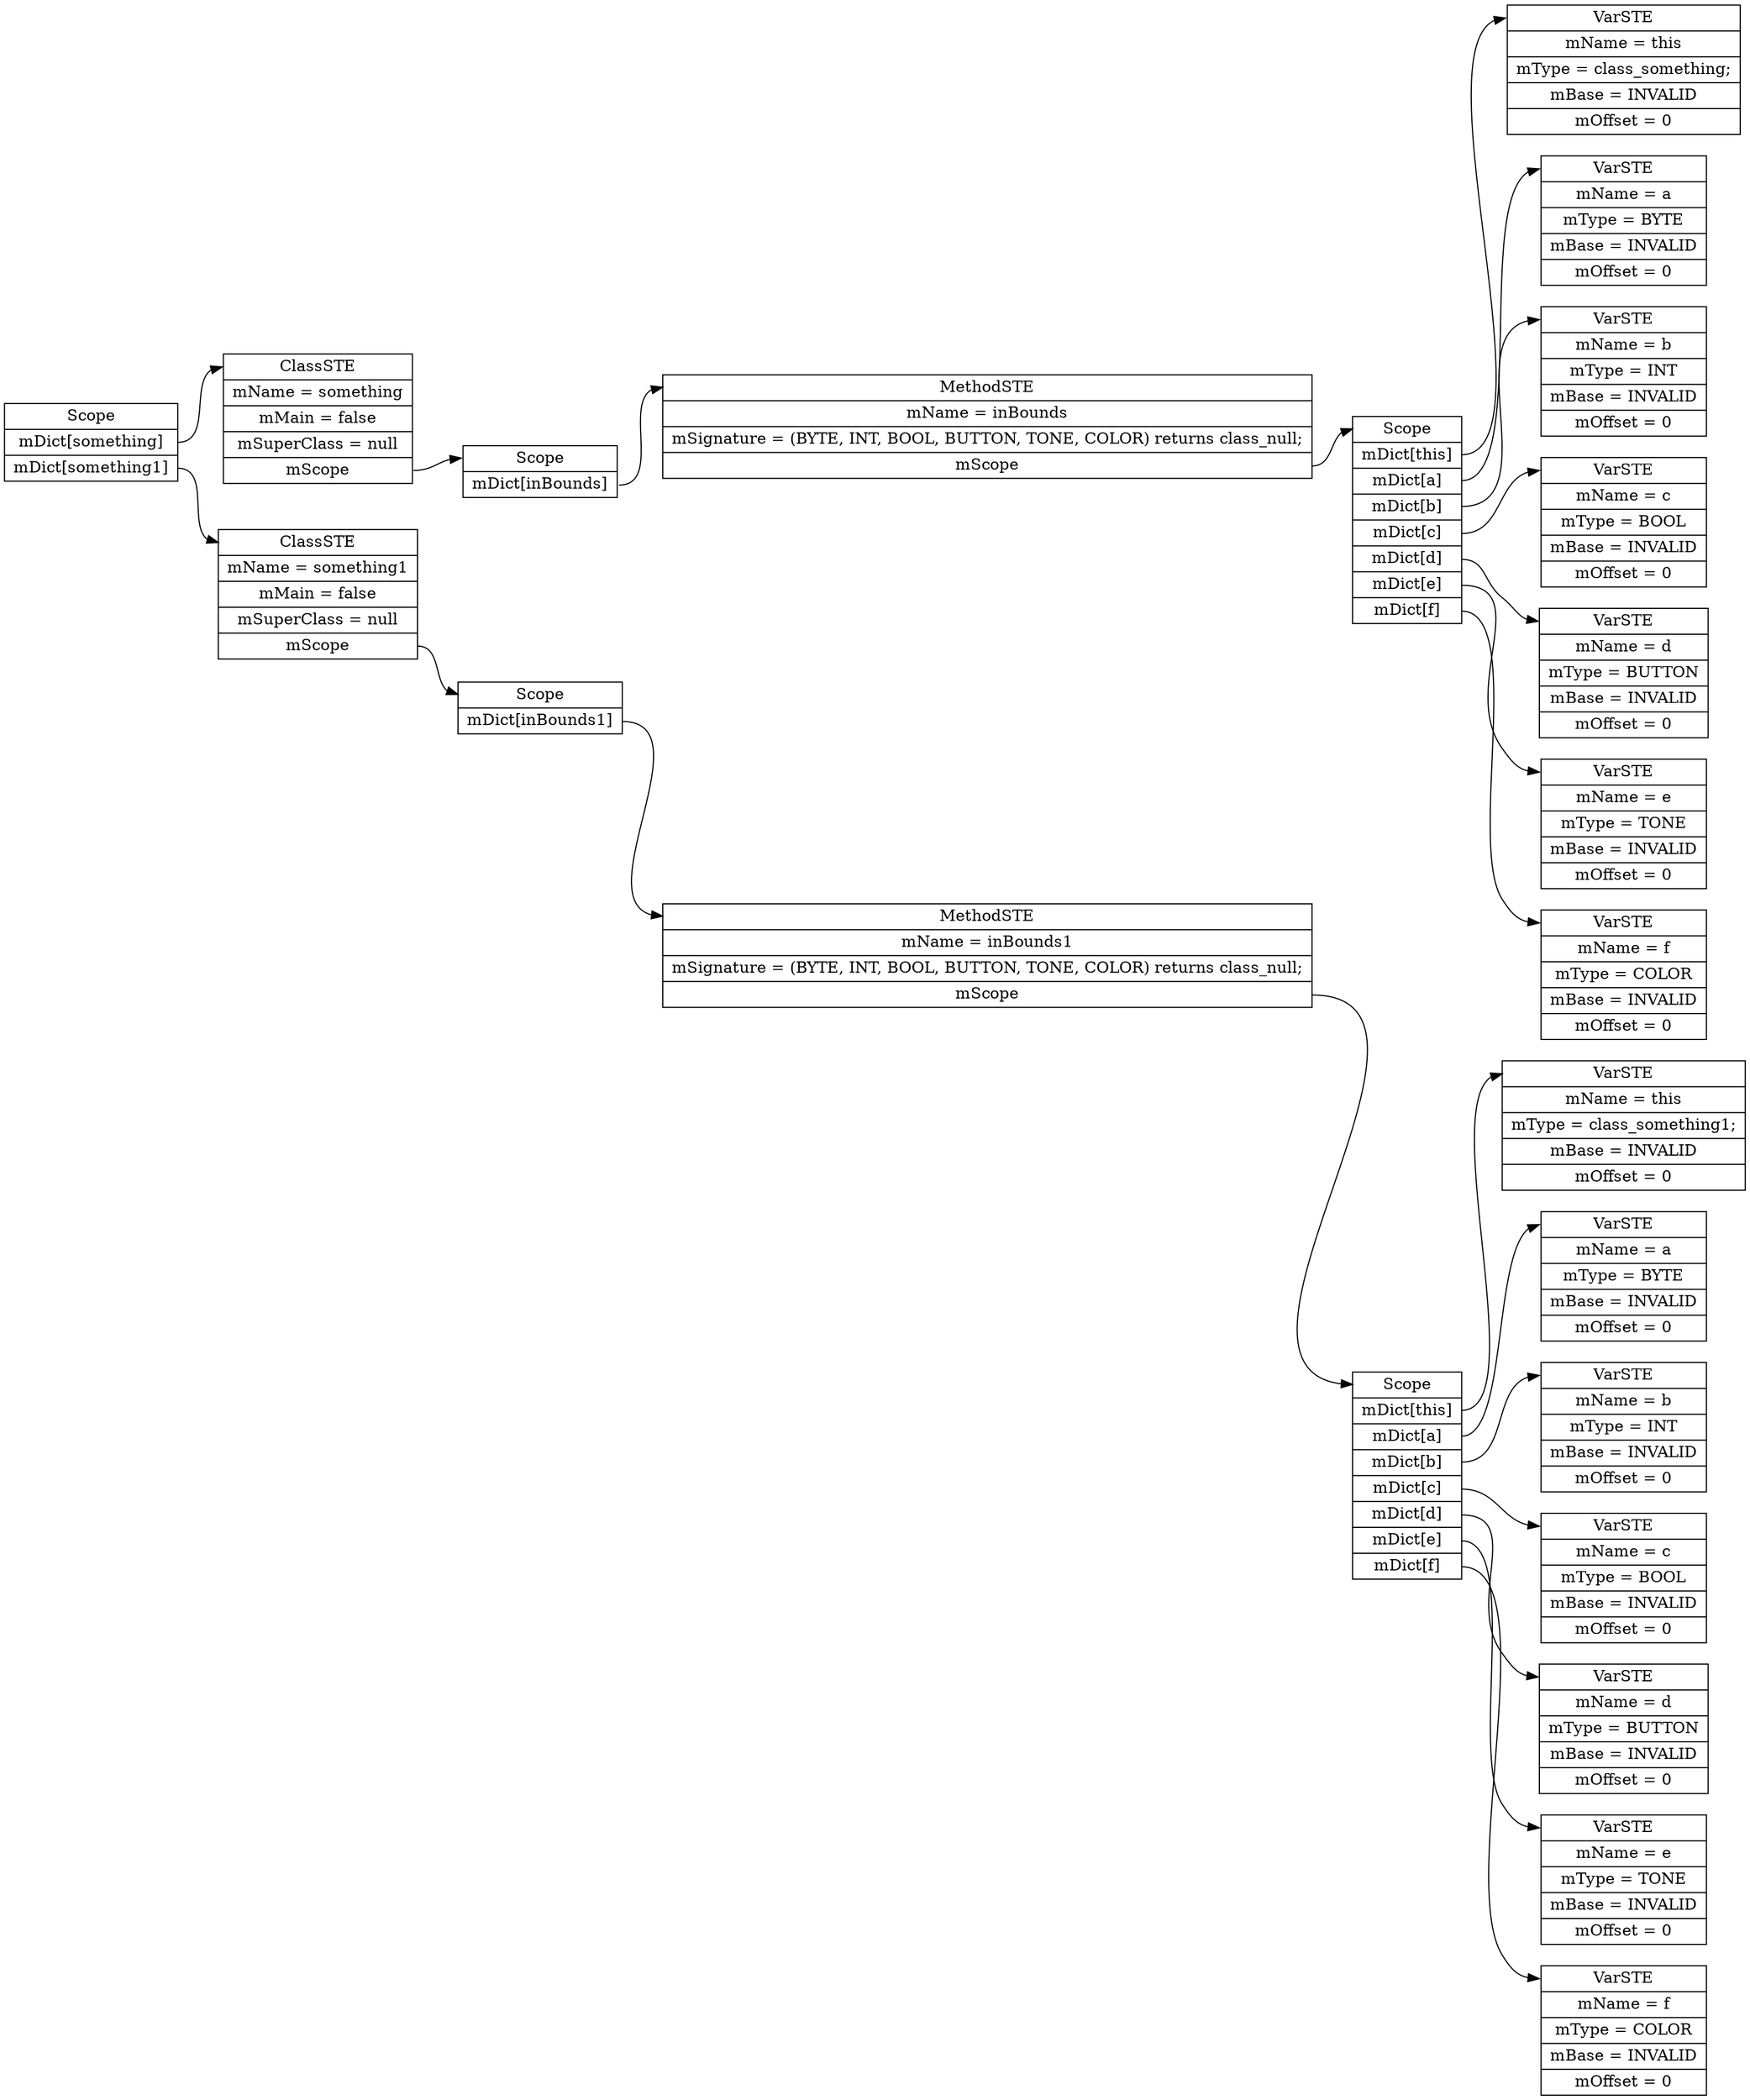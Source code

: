 digraph SymTable {
	graph [rankdir="LR"];
	node [shape=record];
	0 [label=" <f0> Scope | <f1> mDict\[something\] | <f2> mDict\[something1\] "];
	0:<f1> -> 1:<f0>;
	1 [label=" <f0> ClassSTE | <f1> mName = something| <f2> mMain = false| <f3> mSuperClass = null| <f4> mScope "];
	1:<f4> -> 2:<f0>;
	2 [label=" <f0> Scope | <f1> mDict\[inBounds\] "];
	2:<f1> -> 3:<f0>;
	3 [label=" <f0> MethodSTE | <f1> mName = inBounds| <f2> mSignature = (BYTE, INT, BOOL, BUTTON, TONE, COLOR) returns class_null;| <f3> mScope "];
	3:<f3> -> 4:<f0>;
	4 [label=" <f0> Scope | <f1> mDict\[this\] | <f2> mDict\[a\] | <f3> mDict\[b\] | <f4> mDict\[c\] | <f5> mDict\[d\] | <f6> mDict\[e\] | <f7> mDict\[f\] "];
	4:<f1> -> 5:<f0>;
	5 [label=" <f0> VarSTE | <f1> mName = this| <f2> mType = class_something;| <f3> mBase = INVALID| <f4> mOffset = 0"];
	4:<f2> -> 6:<f0>;
	6 [label=" <f0> VarSTE | <f1> mName = a| <f2> mType = BYTE| <f3> mBase = INVALID| <f4> mOffset = 0"];
	4:<f3> -> 7:<f0>;
	7 [label=" <f0> VarSTE | <f1> mName = b| <f2> mType = INT| <f3> mBase = INVALID| <f4> mOffset = 0"];
	4:<f4> -> 8:<f0>;
	8 [label=" <f0> VarSTE | <f1> mName = c| <f2> mType = BOOL| <f3> mBase = INVALID| <f4> mOffset = 0"];
	4:<f5> -> 9:<f0>;
	9 [label=" <f0> VarSTE | <f1> mName = d| <f2> mType = BUTTON| <f3> mBase = INVALID| <f4> mOffset = 0"];
	4:<f6> -> 10:<f0>;
	10 [label=" <f0> VarSTE | <f1> mName = e| <f2> mType = TONE| <f3> mBase = INVALID| <f4> mOffset = 0"];
	4:<f7> -> 11:<f0>;
	11 [label=" <f0> VarSTE | <f1> mName = f| <f2> mType = COLOR| <f3> mBase = INVALID| <f4> mOffset = 0"];
	0:<f2> -> 12:<f0>;
	12 [label=" <f0> ClassSTE | <f1> mName = something1| <f2> mMain = false| <f3> mSuperClass = null| <f4> mScope "];
	12:<f4> -> 13:<f0>;
	13 [label=" <f0> Scope | <f1> mDict\[inBounds1\] "];
	13:<f1> -> 14:<f0>;
	14 [label=" <f0> MethodSTE | <f1> mName = inBounds1| <f2> mSignature = (BYTE, INT, BOOL, BUTTON, TONE, COLOR) returns class_null;| <f3> mScope "];
	14:<f3> -> 15:<f0>;
	15 [label=" <f0> Scope | <f1> mDict\[this\] | <f2> mDict\[a\] | <f3> mDict\[b\] | <f4> mDict\[c\] | <f5> mDict\[d\] | <f6> mDict\[e\] | <f7> mDict\[f\] "];
	15:<f1> -> 16:<f0>;
	16 [label=" <f0> VarSTE | <f1> mName = this| <f2> mType = class_something1;| <f3> mBase = INVALID| <f4> mOffset = 0"];
	15:<f2> -> 17:<f0>;
	17 [label=" <f0> VarSTE | <f1> mName = a| <f2> mType = BYTE| <f3> mBase = INVALID| <f4> mOffset = 0"];
	15:<f3> -> 18:<f0>;
	18 [label=" <f0> VarSTE | <f1> mName = b| <f2> mType = INT| <f3> mBase = INVALID| <f4> mOffset = 0"];
	15:<f4> -> 19:<f0>;
	19 [label=" <f0> VarSTE | <f1> mName = c| <f2> mType = BOOL| <f3> mBase = INVALID| <f4> mOffset = 0"];
	15:<f5> -> 20:<f0>;
	20 [label=" <f0> VarSTE | <f1> mName = d| <f2> mType = BUTTON| <f3> mBase = INVALID| <f4> mOffset = 0"];
	15:<f6> -> 21:<f0>;
	21 [label=" <f0> VarSTE | <f1> mName = e| <f2> mType = TONE| <f3> mBase = INVALID| <f4> mOffset = 0"];
	15:<f7> -> 22:<f0>;
	22 [label=" <f0> VarSTE | <f1> mName = f| <f2> mType = COLOR| <f3> mBase = INVALID| <f4> mOffset = 0"];
}
